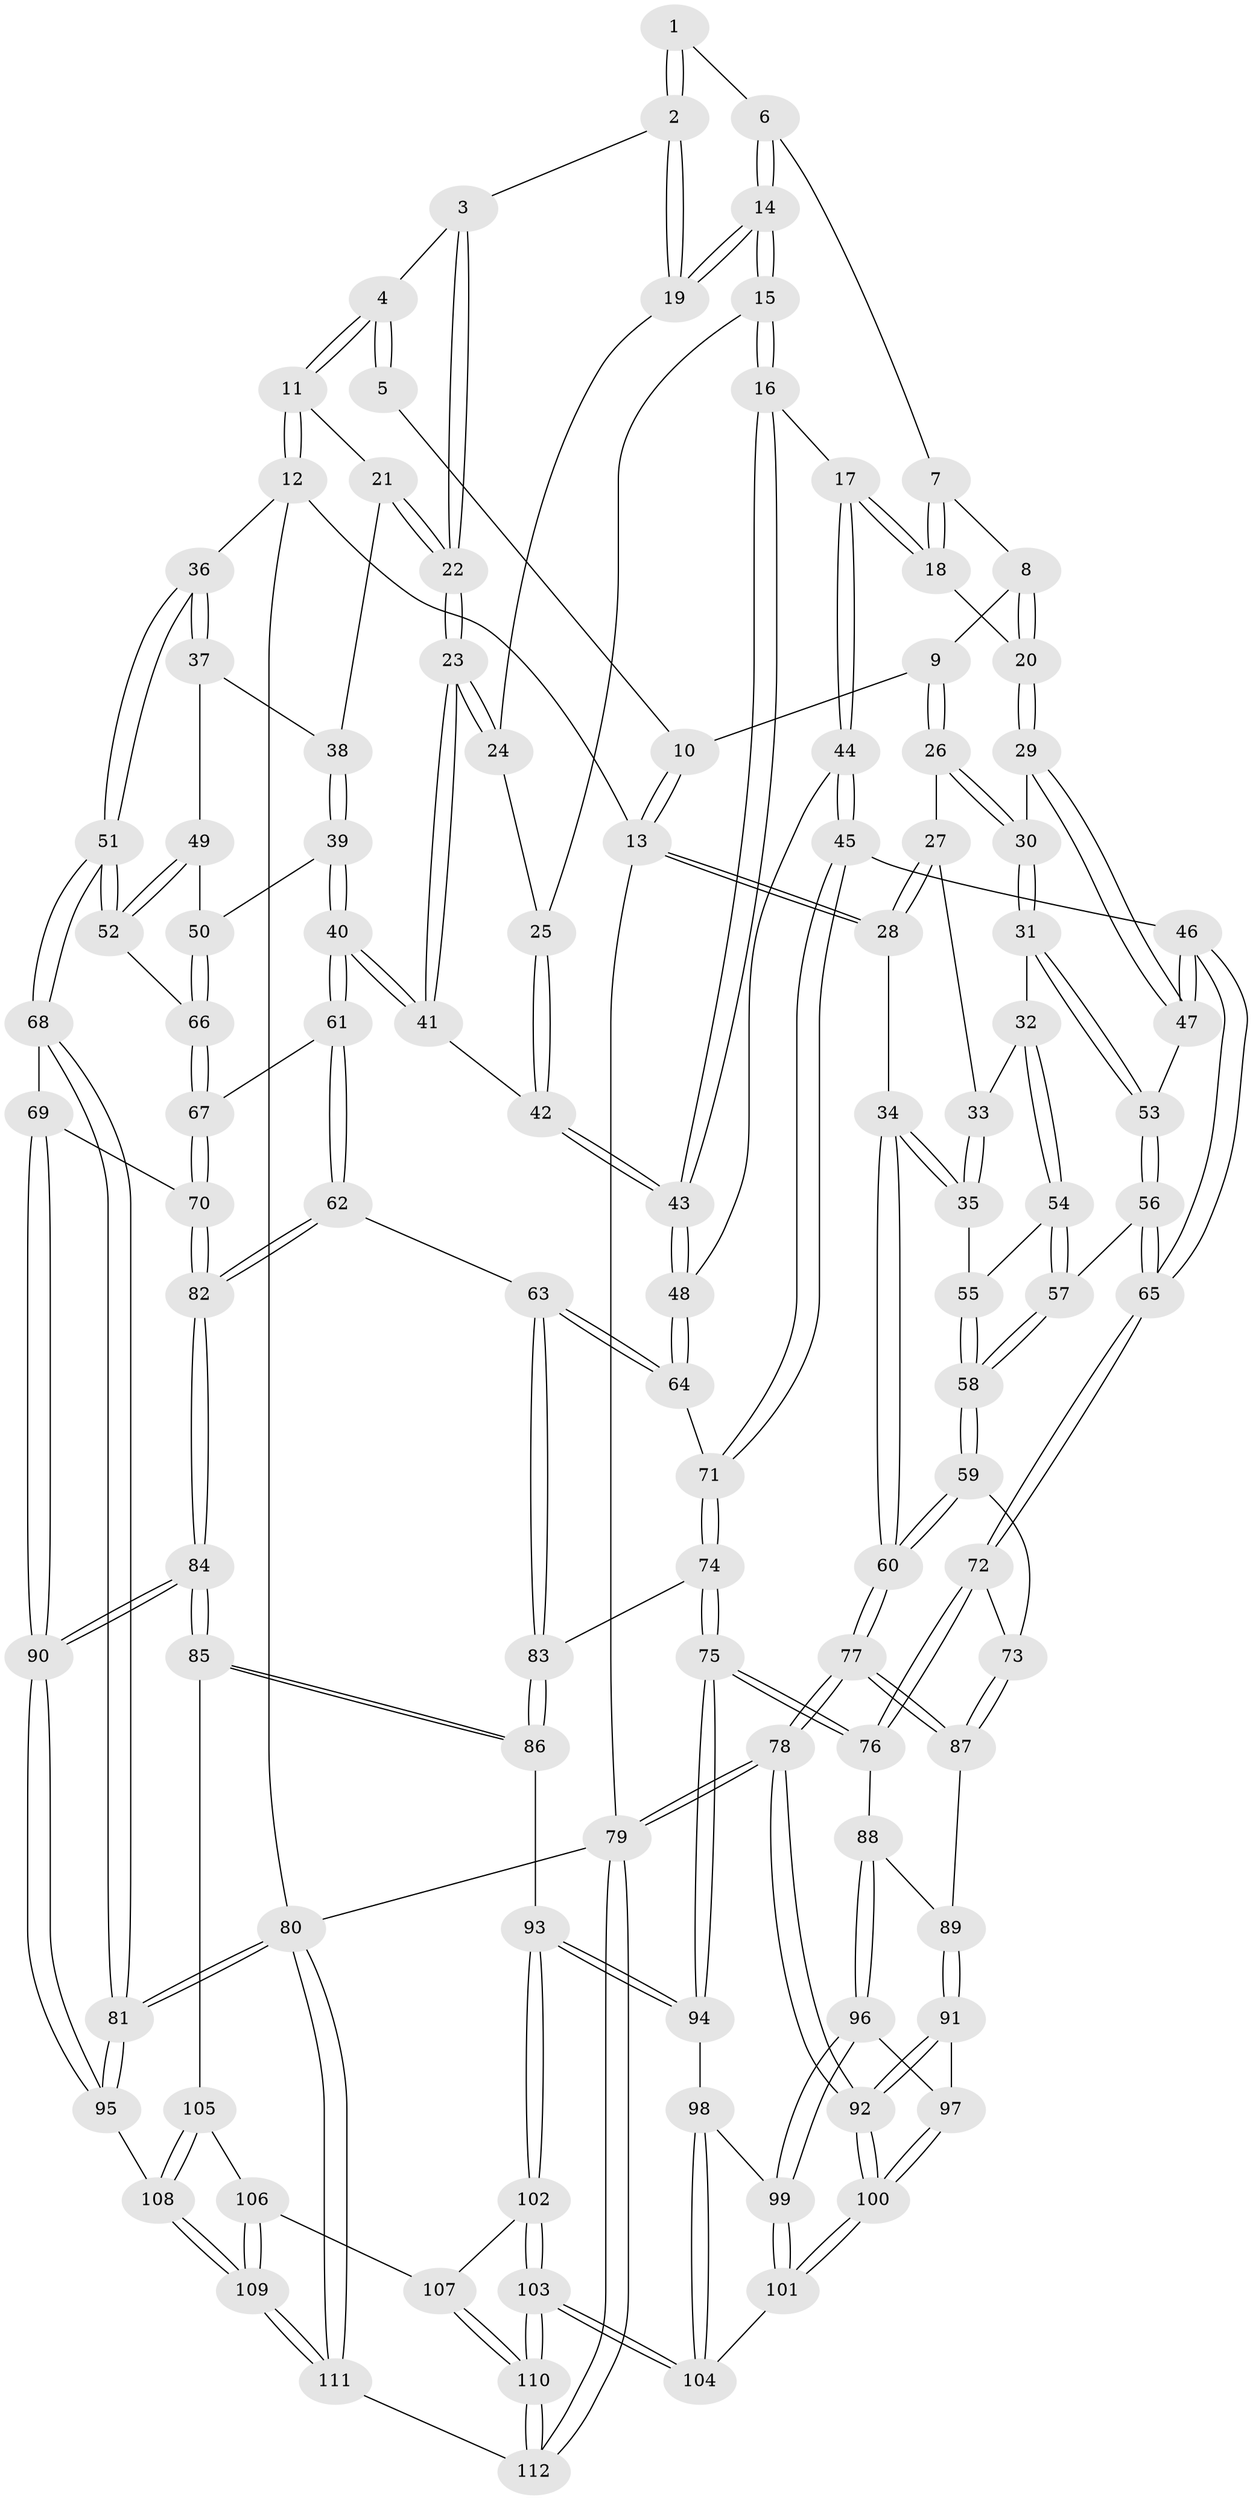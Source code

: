 // Generated by graph-tools (version 1.1) at 2025/27/03/15/25 16:27:57]
// undirected, 112 vertices, 277 edges
graph export_dot {
graph [start="1"]
  node [color=gray90,style=filled];
  1 [pos="+0.4695805760361809+0"];
  2 [pos="+0.5711699339504143+0.06818070830708867"];
  3 [pos="+0.721791211261789+0"];
  4 [pos="+0.8548464045515417+0"];
  5 [pos="+0.43387174558067604+0"];
  6 [pos="+0.4562656233859527+0.046066214147225025"];
  7 [pos="+0.4395003051254297+0.05679984874059518"];
  8 [pos="+0.3992982296762277+0.07327380980923846"];
  9 [pos="+0.2225207608974041+0"];
  10 [pos="+0.20663047332314155+0"];
  11 [pos="+0.9106137888165738+0"];
  12 [pos="+1+0"];
  13 [pos="+0+0"];
  14 [pos="+0.5003672679610899+0.11044828043246104"];
  15 [pos="+0.4984334666238066+0.11819197482165401"];
  16 [pos="+0.430928518897375+0.17859718700735558"];
  17 [pos="+0.4227642139468766+0.17910311621165867"];
  18 [pos="+0.42108348849292115+0.17861323649097308"];
  19 [pos="+0.5691260811391018+0.0742293835440116"];
  20 [pos="+0.37757011745922825+0.17077737529516815"];
  21 [pos="+0.8726120237550508+0.13708869290452835"];
  22 [pos="+0.6939193181491351+0.1617790673766096"];
  23 [pos="+0.6908360680307064+0.1668844432616542"];
  24 [pos="+0.5828164388070816+0.09690923621422126"];
  25 [pos="+0.564409615032718+0.1893448041935839"];
  26 [pos="+0.21935232501424057+0"];
  27 [pos="+0.1937262791641641+0.02134262523180619"];
  28 [pos="+0+0.20420591287401277"];
  29 [pos="+0.3391208897501737+0.17819682496253794"];
  30 [pos="+0.27903608419605147+0.12777141951467108"];
  31 [pos="+0.19351998576605017+0.2223081479014651"];
  32 [pos="+0.1861415159040169+0.2217299559670239"];
  33 [pos="+0.129070708484776+0.14153678453979937"];
  34 [pos="+0+0.21828881120002275"];
  35 [pos="+0.02180482148901195+0.19314956160011226"];
  36 [pos="+1+0.18591182582028706"];
  37 [pos="+0.9522541474691962+0.19105763826552583"];
  38 [pos="+0.8755141689726738+0.1453078799320465"];
  39 [pos="+0.8118983417381394+0.29100105728692577"];
  40 [pos="+0.7745595365264896+0.3049641393127255"];
  41 [pos="+0.6811646507253698+0.205072250335837"];
  42 [pos="+0.5866268346484661+0.23983010378123237"];
  43 [pos="+0.5563044369067873+0.2735584670018633"];
  44 [pos="+0.42475728560301973+0.3527894465364222"];
  45 [pos="+0.406070179490981+0.3663210214475562"];
  46 [pos="+0.3544078821155632+0.3732312108524758"];
  47 [pos="+0.31867979762805376+0.26483654932965495"];
  48 [pos="+0.5470704415422947+0.30583642510822656"];
  49 [pos="+0.9432869531058073+0.2245786714937834"];
  50 [pos="+0.879181902624781+0.3096410765445377"];
  51 [pos="+1+0.41944702057152433"];
  52 [pos="+0.987430098310916+0.34576381726916466"];
  53 [pos="+0.22487337662421159+0.25919694588500874"];
  54 [pos="+0.15738811622947066+0.24184897308979944"];
  55 [pos="+0.12635707297961646+0.2442500472179153"];
  56 [pos="+0.18755179132356403+0.38082381164872214"];
  57 [pos="+0.1581678952809106+0.3760779639225754"];
  58 [pos="+0.07997711165797475+0.38250698156812396"];
  59 [pos="+0.05142409543837414+0.38984944321772846"];
  60 [pos="+0+0.4103996496059595"];
  61 [pos="+0.7355989497171782+0.41704297897995385"];
  62 [pos="+0.7336976958074858+0.4201145446756823"];
  63 [pos="+0.6862229330844803+0.4339063903133694"];
  64 [pos="+0.6025942353814134+0.3887613286657761"];
  65 [pos="+0.2891259916788639+0.4394764366092569"];
  66 [pos="+0.9025769360359746+0.3257784525957795"];
  67 [pos="+0.8815625377482008+0.4108349286515203"];
  68 [pos="+1+0.4320855492801315"];
  69 [pos="+1+0.465809744863197"];
  70 [pos="+0.9503446417099164+0.4832161596399372"];
  71 [pos="+0.49777217618798675+0.47973957022226554"];
  72 [pos="+0.2889162090249179+0.45218658789057103"];
  73 [pos="+0.1659650572312163+0.520526324631469"];
  74 [pos="+0.4979625163331214+0.5058291735239462"];
  75 [pos="+0.40937382465344585+0.5941991932143265"];
  76 [pos="+0.3261243889811529+0.557181465647988"];
  77 [pos="+0+0.5911433518544638"];
  78 [pos="+0+0.9542365039112423"];
  79 [pos="+0+1"];
  80 [pos="+1+1"];
  81 [pos="+1+0.9492481969927162"];
  82 [pos="+0.8382979648861624+0.5481081793665569"];
  83 [pos="+0.6260374760699977+0.560387133828406"];
  84 [pos="+0.8223620049254671+0.6778447747369644"];
  85 [pos="+0.6592643062464446+0.6590847808816661"];
  86 [pos="+0.6348557968839669+0.6329824888542783"];
  87 [pos="+0.132151714712522+0.5632706270638046"];
  88 [pos="+0.27956517894583655+0.6077323439572502"];
  89 [pos="+0.1613636501596543+0.5904073850304974"];
  90 [pos="+0.8627461532127537+0.7272104958219328"];
  91 [pos="+0.15887166989720905+0.6618643948803339"];
  92 [pos="+0+0.9227247634784176"];
  93 [pos="+0.44833831676013663+0.6621563611763703"];
  94 [pos="+0.44774836726946743+0.6617587410838501"];
  95 [pos="+0.8855041186012429+0.7619216809138084"];
  96 [pos="+0.25903000259299186+0.6633997596953536"];
  97 [pos="+0.19887780302817343+0.6657476428263543"];
  98 [pos="+0.41234927460709025+0.6896156717633506"];
  99 [pos="+0.2701412012934364+0.7632071153090169"];
  100 [pos="+0.12038243594702584+0.8617119756914594"];
  101 [pos="+0.24650890342931162+0.8424927514907878"];
  102 [pos="+0.47229475757959005+0.7398168542161841"];
  103 [pos="+0.34114858319120184+0.8977750381472889"];
  104 [pos="+0.3334925777617909+0.8922753206242934"];
  105 [pos="+0.638046301129534+0.714394872931261"];
  106 [pos="+0.5294733161105106+0.7711904638382426"];
  107 [pos="+0.4960665783853793+0.7612619823161332"];
  108 [pos="+0.6523672498454858+0.970619555596722"];
  109 [pos="+0.651007971444904+0.9729094746383439"];
  110 [pos="+0.46003745176618244+1"];
  111 [pos="+0.6020361265513118+1"];
  112 [pos="+0.49231555824717577+1"];
  1 -- 2;
  1 -- 2;
  1 -- 6;
  2 -- 3;
  2 -- 19;
  2 -- 19;
  3 -- 4;
  3 -- 22;
  3 -- 22;
  4 -- 5;
  4 -- 5;
  4 -- 11;
  4 -- 11;
  5 -- 10;
  6 -- 7;
  6 -- 14;
  6 -- 14;
  7 -- 8;
  7 -- 18;
  7 -- 18;
  8 -- 9;
  8 -- 20;
  8 -- 20;
  9 -- 10;
  9 -- 26;
  9 -- 26;
  10 -- 13;
  10 -- 13;
  11 -- 12;
  11 -- 12;
  11 -- 21;
  12 -- 13;
  12 -- 36;
  12 -- 80;
  13 -- 28;
  13 -- 28;
  13 -- 79;
  14 -- 15;
  14 -- 15;
  14 -- 19;
  14 -- 19;
  15 -- 16;
  15 -- 16;
  15 -- 25;
  16 -- 17;
  16 -- 43;
  16 -- 43;
  17 -- 18;
  17 -- 18;
  17 -- 44;
  17 -- 44;
  18 -- 20;
  19 -- 24;
  20 -- 29;
  20 -- 29;
  21 -- 22;
  21 -- 22;
  21 -- 38;
  22 -- 23;
  22 -- 23;
  23 -- 24;
  23 -- 24;
  23 -- 41;
  23 -- 41;
  24 -- 25;
  25 -- 42;
  25 -- 42;
  26 -- 27;
  26 -- 30;
  26 -- 30;
  27 -- 28;
  27 -- 28;
  27 -- 33;
  28 -- 34;
  29 -- 30;
  29 -- 47;
  29 -- 47;
  30 -- 31;
  30 -- 31;
  31 -- 32;
  31 -- 53;
  31 -- 53;
  32 -- 33;
  32 -- 54;
  32 -- 54;
  33 -- 35;
  33 -- 35;
  34 -- 35;
  34 -- 35;
  34 -- 60;
  34 -- 60;
  35 -- 55;
  36 -- 37;
  36 -- 37;
  36 -- 51;
  36 -- 51;
  37 -- 38;
  37 -- 49;
  38 -- 39;
  38 -- 39;
  39 -- 40;
  39 -- 40;
  39 -- 50;
  40 -- 41;
  40 -- 41;
  40 -- 61;
  40 -- 61;
  41 -- 42;
  42 -- 43;
  42 -- 43;
  43 -- 48;
  43 -- 48;
  44 -- 45;
  44 -- 45;
  44 -- 48;
  45 -- 46;
  45 -- 71;
  45 -- 71;
  46 -- 47;
  46 -- 47;
  46 -- 65;
  46 -- 65;
  47 -- 53;
  48 -- 64;
  48 -- 64;
  49 -- 50;
  49 -- 52;
  49 -- 52;
  50 -- 66;
  50 -- 66;
  51 -- 52;
  51 -- 52;
  51 -- 68;
  51 -- 68;
  52 -- 66;
  53 -- 56;
  53 -- 56;
  54 -- 55;
  54 -- 57;
  54 -- 57;
  55 -- 58;
  55 -- 58;
  56 -- 57;
  56 -- 65;
  56 -- 65;
  57 -- 58;
  57 -- 58;
  58 -- 59;
  58 -- 59;
  59 -- 60;
  59 -- 60;
  59 -- 73;
  60 -- 77;
  60 -- 77;
  61 -- 62;
  61 -- 62;
  61 -- 67;
  62 -- 63;
  62 -- 82;
  62 -- 82;
  63 -- 64;
  63 -- 64;
  63 -- 83;
  63 -- 83;
  64 -- 71;
  65 -- 72;
  65 -- 72;
  66 -- 67;
  66 -- 67;
  67 -- 70;
  67 -- 70;
  68 -- 69;
  68 -- 81;
  68 -- 81;
  69 -- 70;
  69 -- 90;
  69 -- 90;
  70 -- 82;
  70 -- 82;
  71 -- 74;
  71 -- 74;
  72 -- 73;
  72 -- 76;
  72 -- 76;
  73 -- 87;
  73 -- 87;
  74 -- 75;
  74 -- 75;
  74 -- 83;
  75 -- 76;
  75 -- 76;
  75 -- 94;
  75 -- 94;
  76 -- 88;
  77 -- 78;
  77 -- 78;
  77 -- 87;
  77 -- 87;
  78 -- 79;
  78 -- 79;
  78 -- 92;
  78 -- 92;
  79 -- 112;
  79 -- 112;
  79 -- 80;
  80 -- 81;
  80 -- 81;
  80 -- 111;
  80 -- 111;
  81 -- 95;
  81 -- 95;
  82 -- 84;
  82 -- 84;
  83 -- 86;
  83 -- 86;
  84 -- 85;
  84 -- 85;
  84 -- 90;
  84 -- 90;
  85 -- 86;
  85 -- 86;
  85 -- 105;
  86 -- 93;
  87 -- 89;
  88 -- 89;
  88 -- 96;
  88 -- 96;
  89 -- 91;
  89 -- 91;
  90 -- 95;
  90 -- 95;
  91 -- 92;
  91 -- 92;
  91 -- 97;
  92 -- 100;
  92 -- 100;
  93 -- 94;
  93 -- 94;
  93 -- 102;
  93 -- 102;
  94 -- 98;
  95 -- 108;
  96 -- 97;
  96 -- 99;
  96 -- 99;
  97 -- 100;
  97 -- 100;
  98 -- 99;
  98 -- 104;
  98 -- 104;
  99 -- 101;
  99 -- 101;
  100 -- 101;
  100 -- 101;
  101 -- 104;
  102 -- 103;
  102 -- 103;
  102 -- 107;
  103 -- 104;
  103 -- 104;
  103 -- 110;
  103 -- 110;
  105 -- 106;
  105 -- 108;
  105 -- 108;
  106 -- 107;
  106 -- 109;
  106 -- 109;
  107 -- 110;
  107 -- 110;
  108 -- 109;
  108 -- 109;
  109 -- 111;
  109 -- 111;
  110 -- 112;
  110 -- 112;
  111 -- 112;
}
